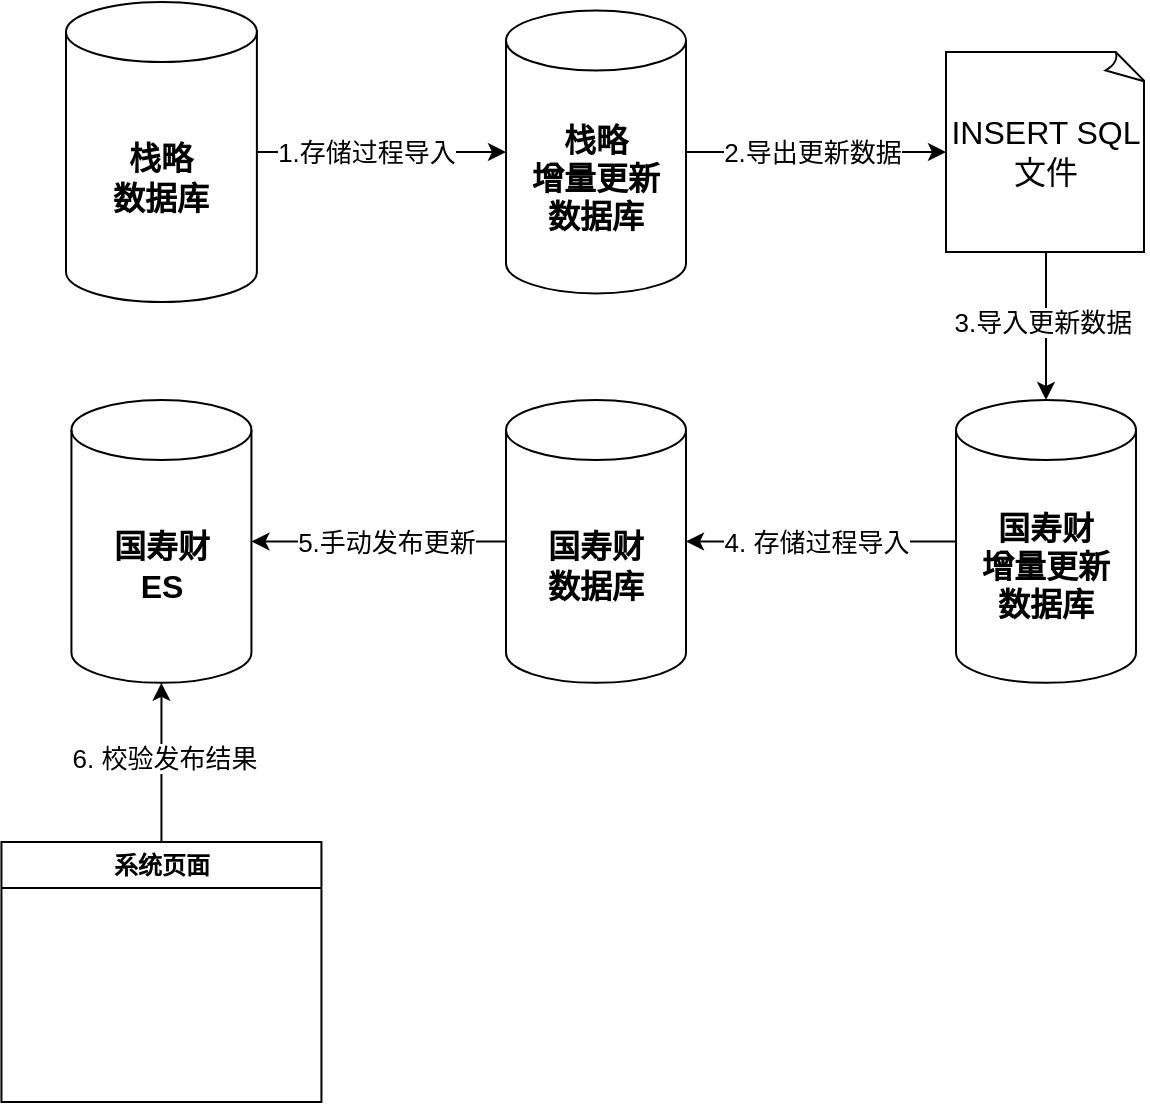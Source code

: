 <mxfile version="23.1.8" type="github">
  <diagram name="Page-1" id="JLM9cKOjEDjc5AZoUWLw">
    <mxGraphModel dx="2074" dy="1146" grid="1" gridSize="10" guides="1" tooltips="1" connect="1" arrows="1" fold="1" page="1" pageScale="1" pageWidth="850" pageHeight="1100" math="0" shadow="0">
      <root>
        <mxCell id="0" />
        <mxCell id="1" parent="0" />
        <mxCell id="QezH7yEUUf_wdwm6WOR3-3" style="edgeStyle=orthogonalEdgeStyle;rounded=0;orthogonalLoop=1;jettySize=auto;html=1;" edge="1" parent="1" source="QezH7yEUUf_wdwm6WOR3-1" target="QezH7yEUUf_wdwm6WOR3-2">
          <mxGeometry relative="1" as="geometry" />
        </mxCell>
        <mxCell id="QezH7yEUUf_wdwm6WOR3-4" value="&lt;font style=&quot;font-size: 13px;&quot;&gt;1.存储过程导入&lt;/font&gt;" style="edgeLabel;html=1;align=center;verticalAlign=middle;resizable=0;points=[];" vertex="1" connectable="0" parent="QezH7yEUUf_wdwm6WOR3-3">
          <mxGeometry x="-0.253" y="1" relative="1" as="geometry">
            <mxPoint x="8" y="1" as="offset" />
          </mxGeometry>
        </mxCell>
        <mxCell id="QezH7yEUUf_wdwm6WOR3-1" value="&lt;font style=&quot;font-size: 16px;&quot;&gt;&lt;b&gt;栈略&lt;br&gt;数据库&lt;/b&gt;&lt;/font&gt;" style="shape=cylinder3;whiteSpace=wrap;html=1;boundedLbl=1;backgroundOutline=1;size=15;" vertex="1" parent="1">
          <mxGeometry x="50" y="280" width="95.45" height="150" as="geometry" />
        </mxCell>
        <mxCell id="QezH7yEUUf_wdwm6WOR3-6" style="edgeStyle=orthogonalEdgeStyle;rounded=0;orthogonalLoop=1;jettySize=auto;html=1;" edge="1" parent="1" source="QezH7yEUUf_wdwm6WOR3-2" target="QezH7yEUUf_wdwm6WOR3-5">
          <mxGeometry relative="1" as="geometry" />
        </mxCell>
        <mxCell id="QezH7yEUUf_wdwm6WOR3-7" value="&lt;font style=&quot;font-size: 13px;&quot;&gt;2.导出更新数据&lt;/font&gt;" style="edgeLabel;html=1;align=center;verticalAlign=middle;resizable=0;points=[];" vertex="1" connectable="0" parent="QezH7yEUUf_wdwm6WOR3-6">
          <mxGeometry x="0.236" y="2" relative="1" as="geometry">
            <mxPoint x="-18" y="2" as="offset" />
          </mxGeometry>
        </mxCell>
        <mxCell id="QezH7yEUUf_wdwm6WOR3-2" value="&lt;font style=&quot;font-size: 16px;&quot;&gt;&lt;b&gt;栈略&lt;br&gt;增量更新&lt;br&gt;数据库&lt;/b&gt;&lt;/font&gt;" style="shape=cylinder3;whiteSpace=wrap;html=1;boundedLbl=1;backgroundOutline=1;size=15;" vertex="1" parent="1">
          <mxGeometry x="270" y="284.29" width="90" height="141.43" as="geometry" />
        </mxCell>
        <mxCell id="QezH7yEUUf_wdwm6WOR3-10" style="edgeStyle=orthogonalEdgeStyle;rounded=0;orthogonalLoop=1;jettySize=auto;html=1;" edge="1" parent="1" source="QezH7yEUUf_wdwm6WOR3-5" target="QezH7yEUUf_wdwm6WOR3-8">
          <mxGeometry relative="1" as="geometry" />
        </mxCell>
        <mxCell id="QezH7yEUUf_wdwm6WOR3-11" value="&lt;font style=&quot;font-size: 13px;&quot;&gt;3.导入更新数据&amp;nbsp;&lt;/font&gt;" style="edgeLabel;html=1;align=center;verticalAlign=middle;resizable=0;points=[];" vertex="1" connectable="0" parent="QezH7yEUUf_wdwm6WOR3-10">
          <mxGeometry x="-0.212" y="-1" relative="1" as="geometry">
            <mxPoint x="1" y="6" as="offset" />
          </mxGeometry>
        </mxCell>
        <mxCell id="QezH7yEUUf_wdwm6WOR3-5" value="&lt;font style=&quot;font-size: 16px;&quot;&gt;INSERT SQL文件&lt;/font&gt;" style="whiteSpace=wrap;html=1;shape=mxgraph.basic.document" vertex="1" parent="1">
          <mxGeometry x="490" y="305" width="100" height="100" as="geometry" />
        </mxCell>
        <mxCell id="QezH7yEUUf_wdwm6WOR3-14" style="edgeStyle=orthogonalEdgeStyle;rounded=0;orthogonalLoop=1;jettySize=auto;html=1;" edge="1" parent="1" source="QezH7yEUUf_wdwm6WOR3-8" target="QezH7yEUUf_wdwm6WOR3-13">
          <mxGeometry relative="1" as="geometry" />
        </mxCell>
        <mxCell id="QezH7yEUUf_wdwm6WOR3-15" value="&lt;font style=&quot;font-size: 13px;&quot;&gt;4. 存储过程导入&lt;/font&gt;" style="edgeLabel;html=1;align=center;verticalAlign=middle;resizable=0;points=[];" vertex="1" connectable="0" parent="QezH7yEUUf_wdwm6WOR3-14">
          <mxGeometry x="-0.067" y="-2" relative="1" as="geometry">
            <mxPoint x="-7" y="2" as="offset" />
          </mxGeometry>
        </mxCell>
        <mxCell id="QezH7yEUUf_wdwm6WOR3-8" value="&lt;font style=&quot;font-size: 16px;&quot;&gt;&lt;b&gt;国寿财&lt;br&gt;增量更新&lt;br&gt;数据库&lt;/b&gt;&lt;/font&gt;" style="shape=cylinder3;whiteSpace=wrap;html=1;boundedLbl=1;backgroundOutline=1;size=15;" vertex="1" parent="1">
          <mxGeometry x="495" y="479" width="90" height="141.43" as="geometry" />
        </mxCell>
        <mxCell id="QezH7yEUUf_wdwm6WOR3-13" value="&lt;font style=&quot;font-size: 16px;&quot;&gt;&lt;b&gt;国寿财&lt;br&gt;数据库&lt;/b&gt;&lt;/font&gt;" style="shape=cylinder3;whiteSpace=wrap;html=1;boundedLbl=1;backgroundOutline=1;size=15;" vertex="1" parent="1">
          <mxGeometry x="270" y="479" width="90" height="141.43" as="geometry" />
        </mxCell>
        <mxCell id="QezH7yEUUf_wdwm6WOR3-16" value="&lt;font style=&quot;font-size: 16px;&quot;&gt;&lt;b&gt;国寿财&lt;br&gt;ES&lt;br&gt;&lt;/b&gt;&lt;/font&gt;" style="shape=cylinder3;whiteSpace=wrap;html=1;boundedLbl=1;backgroundOutline=1;size=15;" vertex="1" parent="1">
          <mxGeometry x="52.72" y="479" width="90" height="141.43" as="geometry" />
        </mxCell>
        <mxCell id="QezH7yEUUf_wdwm6WOR3-17" style="edgeStyle=orthogonalEdgeStyle;rounded=0;orthogonalLoop=1;jettySize=auto;html=1;entryX=1;entryY=0.5;entryDx=0;entryDy=0;entryPerimeter=0;" edge="1" parent="1" source="QezH7yEUUf_wdwm6WOR3-13" target="QezH7yEUUf_wdwm6WOR3-16">
          <mxGeometry relative="1" as="geometry" />
        </mxCell>
        <mxCell id="QezH7yEUUf_wdwm6WOR3-18" value="&lt;font style=&quot;font-size: 13px;&quot;&gt;5.手动发布更新&lt;/font&gt;" style="edgeLabel;html=1;align=center;verticalAlign=middle;resizable=0;points=[];" vertex="1" connectable="0" parent="QezH7yEUUf_wdwm6WOR3-17">
          <mxGeometry x="0.477" y="2" relative="1" as="geometry">
            <mxPoint x="34" y="-2" as="offset" />
          </mxGeometry>
        </mxCell>
        <mxCell id="QezH7yEUUf_wdwm6WOR3-19" value="系统页面" style="swimlane;whiteSpace=wrap;html=1;" vertex="1" parent="1">
          <mxGeometry x="17.72" y="700" width="160" height="130" as="geometry" />
        </mxCell>
        <mxCell id="QezH7yEUUf_wdwm6WOR3-21" style="edgeStyle=orthogonalEdgeStyle;rounded=0;orthogonalLoop=1;jettySize=auto;html=1;entryX=0.5;entryY=1;entryDx=0;entryDy=0;entryPerimeter=0;" edge="1" parent="1" source="QezH7yEUUf_wdwm6WOR3-19" target="QezH7yEUUf_wdwm6WOR3-16">
          <mxGeometry relative="1" as="geometry" />
        </mxCell>
        <mxCell id="QezH7yEUUf_wdwm6WOR3-22" value="&lt;font style=&quot;font-size: 13px;&quot;&gt;6. 校验发布结果&lt;/font&gt;" style="edgeLabel;html=1;align=center;verticalAlign=middle;resizable=0;points=[];" vertex="1" connectable="0" parent="QezH7yEUUf_wdwm6WOR3-21">
          <mxGeometry x="0.093" y="-1" relative="1" as="geometry">
            <mxPoint y="1" as="offset" />
          </mxGeometry>
        </mxCell>
      </root>
    </mxGraphModel>
  </diagram>
</mxfile>
